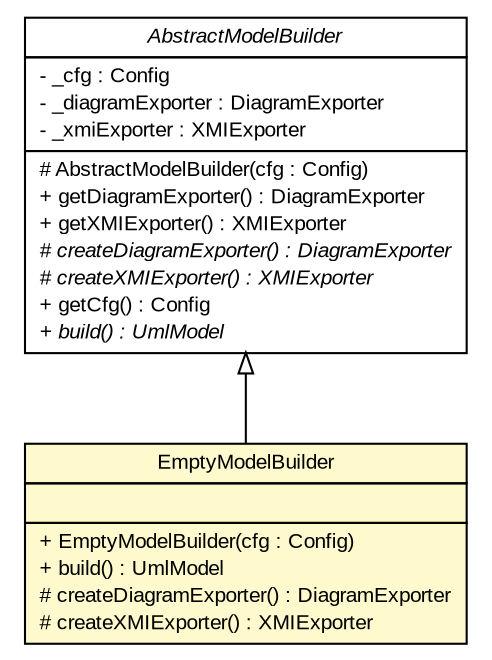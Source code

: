 #!/usr/local/bin/dot
#
# Class diagram 
# Generated by UMLGraph version R5_6_6-6-g3bdff0 (http://www.umlgraph.org/)
#

digraph G {
	edge [fontname="arial",fontsize=10,labelfontname="arial",labelfontsize=10];
	node [fontname="arial",fontsize=10,shape=plaintext];
	nodesep=0.25;
	ranksep=0.5;
	// org.tanjakostic.jcleancim.builder.EmptyModelBuilder
	c111293 [label=<<table title="org.tanjakostic.jcleancim.builder.EmptyModelBuilder" border="0" cellborder="1" cellspacing="0" cellpadding="2" port="p" bgcolor="lemonChiffon" href="./EmptyModelBuilder.html">
		<tr><td><table border="0" cellspacing="0" cellpadding="1">
<tr><td align="center" balign="center"> EmptyModelBuilder </td></tr>
		</table></td></tr>
		<tr><td><table border="0" cellspacing="0" cellpadding="1">
<tr><td align="left" balign="left">  </td></tr>
		</table></td></tr>
		<tr><td><table border="0" cellspacing="0" cellpadding="1">
<tr><td align="left" balign="left"> + EmptyModelBuilder(cfg : Config) </td></tr>
<tr><td align="left" balign="left"> + build() : UmlModel </td></tr>
<tr><td align="left" balign="left"> # createDiagramExporter() : DiagramExporter </td></tr>
<tr><td align="left" balign="left"> # createXMIExporter() : XMIExporter </td></tr>
		</table></td></tr>
		</table>>, URL="./EmptyModelBuilder.html", fontname="arial", fontcolor="black", fontsize=10.0];
	// org.tanjakostic.jcleancim.builder.AbstractModelBuilder
	c111297 [label=<<table title="org.tanjakostic.jcleancim.builder.AbstractModelBuilder" border="0" cellborder="1" cellspacing="0" cellpadding="2" port="p" href="./AbstractModelBuilder.html">
		<tr><td><table border="0" cellspacing="0" cellpadding="1">
<tr><td align="center" balign="center"><font face="Arial Italic"> AbstractModelBuilder </font></td></tr>
		</table></td></tr>
		<tr><td><table border="0" cellspacing="0" cellpadding="1">
<tr><td align="left" balign="left"> - _cfg : Config </td></tr>
<tr><td align="left" balign="left"> - _diagramExporter : DiagramExporter </td></tr>
<tr><td align="left" balign="left"> - _xmiExporter : XMIExporter </td></tr>
		</table></td></tr>
		<tr><td><table border="0" cellspacing="0" cellpadding="1">
<tr><td align="left" balign="left"> # AbstractModelBuilder(cfg : Config) </td></tr>
<tr><td align="left" balign="left"> + getDiagramExporter() : DiagramExporter </td></tr>
<tr><td align="left" balign="left"> + getXMIExporter() : XMIExporter </td></tr>
<tr><td align="left" balign="left"><font face="Arial Italic" point-size="10.0"> # createDiagramExporter() : DiagramExporter </font></td></tr>
<tr><td align="left" balign="left"><font face="Arial Italic" point-size="10.0"> # createXMIExporter() : XMIExporter </font></td></tr>
<tr><td align="left" balign="left"> + getCfg() : Config </td></tr>
<tr><td align="left" balign="left"><font face="Arial Italic" point-size="10.0"> + build() : UmlModel </font></td></tr>
		</table></td></tr>
		</table>>, URL="./AbstractModelBuilder.html", fontname="arial", fontcolor="black", fontsize=10.0];
	//org.tanjakostic.jcleancim.builder.EmptyModelBuilder extends org.tanjakostic.jcleancim.builder.AbstractModelBuilder
	c111297:p -> c111293:p [dir=back,arrowtail=empty];
}

